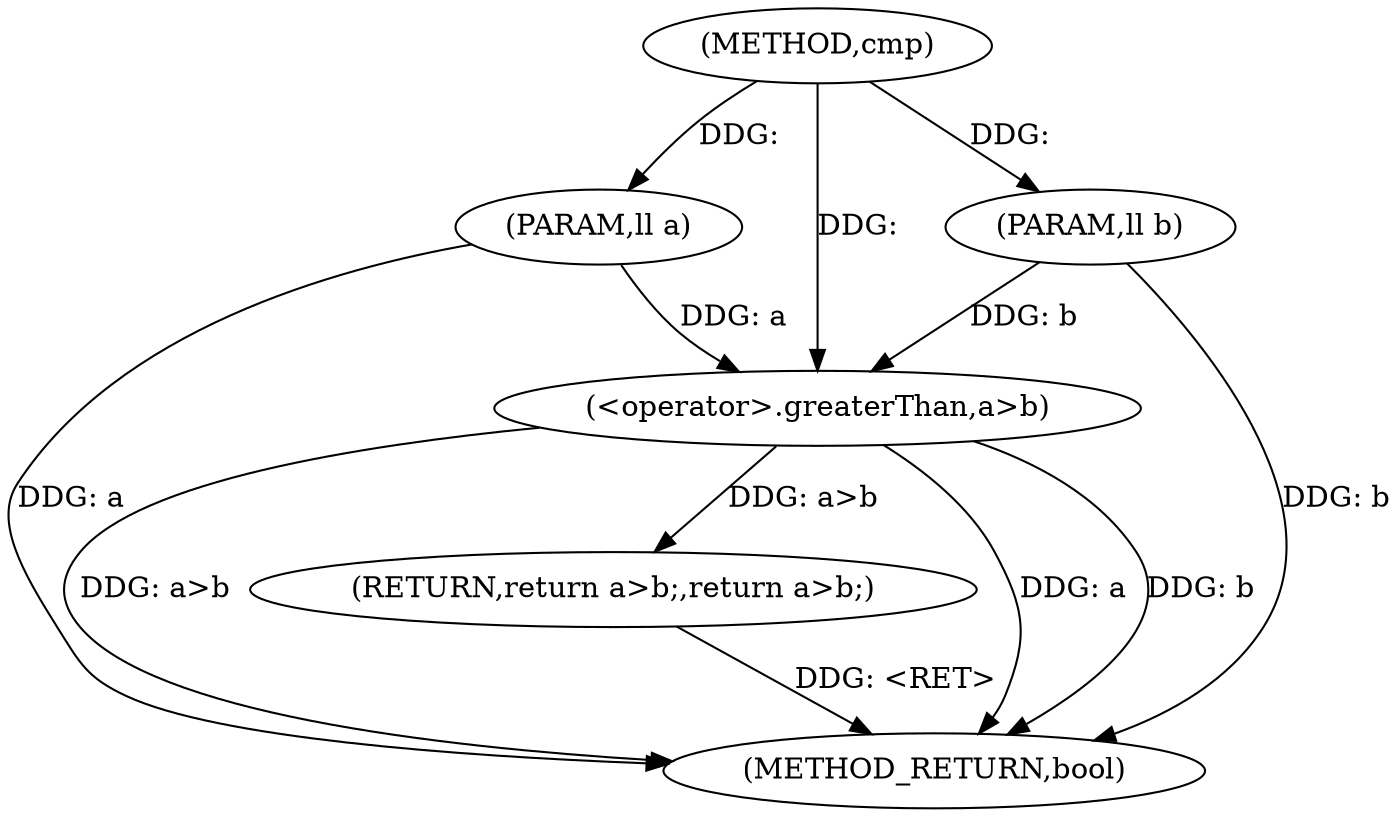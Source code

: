 digraph "cmp" {  
"1000166" [label = "(METHOD,cmp)" ]
"1000174" [label = "(METHOD_RETURN,bool)" ]
"1000167" [label = "(PARAM,ll a)" ]
"1000168" [label = "(PARAM,ll b)" ]
"1000170" [label = "(RETURN,return a>b;,return a>b;)" ]
"1000171" [label = "(<operator>.greaterThan,a>b)" ]
  "1000170" -> "1000174"  [ label = "DDG: <RET>"] 
  "1000167" -> "1000174"  [ label = "DDG: a"] 
  "1000168" -> "1000174"  [ label = "DDG: b"] 
  "1000171" -> "1000174"  [ label = "DDG: a"] 
  "1000171" -> "1000174"  [ label = "DDG: b"] 
  "1000171" -> "1000174"  [ label = "DDG: a>b"] 
  "1000166" -> "1000167"  [ label = "DDG: "] 
  "1000166" -> "1000168"  [ label = "DDG: "] 
  "1000171" -> "1000170"  [ label = "DDG: a>b"] 
  "1000167" -> "1000171"  [ label = "DDG: a"] 
  "1000166" -> "1000171"  [ label = "DDG: "] 
  "1000168" -> "1000171"  [ label = "DDG: b"] 
}

